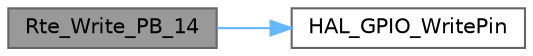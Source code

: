 digraph "Rte_Write_PB_14"
{
 // LATEX_PDF_SIZE
  bgcolor="transparent";
  edge [fontname=Helvetica,fontsize=10,labelfontname=Helvetica,labelfontsize=10];
  node [fontname=Helvetica,fontsize=10,shape=box,height=0.2,width=0.4];
  rankdir="LR";
  Node1 [id="Node000001",label="Rte_Write_PB_14",height=0.2,width=0.4,color="gray40", fillcolor="grey60", style="filled", fontcolor="black",tooltip=" "];
  Node1 -> Node2 [id="edge1_Node000001_Node000002",color="steelblue1",style="solid",tooltip=" "];
  Node2 [id="Node000002",label="HAL_GPIO_WritePin",height=0.2,width=0.4,color="grey40", fillcolor="white", style="filled",URL="$group___g_p_i_o___exported___functions___group2.html#gaf4b97bdf533a02f51ef696d43b6da5c4",tooltip=" "];
}
